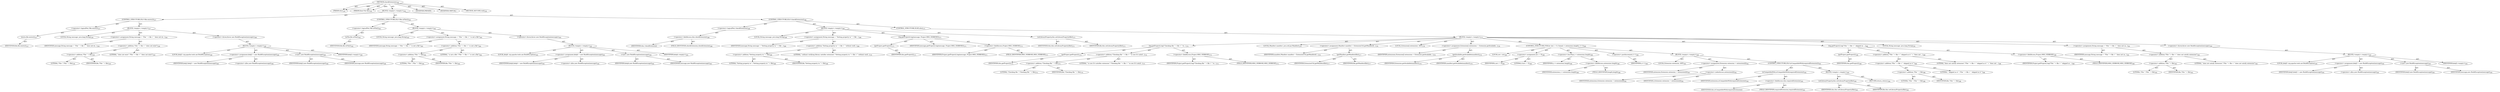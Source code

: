 digraph "checkExtension" {  
"111669149705" [label = <(METHOD,checkExtension)<SUB>256</SUB>> ]
"115964116997" [label = <(PARAM,this)<SUB>256</SUB>> ]
"115964117010" [label = <(PARAM,final File file)<SUB>256</SUB>> ]
"25769803799" [label = <(BLOCK,&lt;empty&gt;,&lt;empty&gt;)<SUB>256</SUB>> ]
"47244640267" [label = <(CONTROL_STRUCTURE,IF,if (!file.exists()))<SUB>257</SUB>> ]
"30064771162" [label = <(&lt;operator&gt;.logicalNot,!file.exists())<SUB>257</SUB>> ]
"30064771163" [label = <(exists,file.exists())<SUB>257</SUB>> ]
"68719476820" [label = <(IDENTIFIER,file,file.exists())<SUB>257</SUB>> ]
"25769803800" [label = <(BLOCK,&lt;empty&gt;,&lt;empty&gt;)<SUB>257</SUB>> ]
"94489280525" [label = <(LOCAL,String message: java.lang.String)<SUB>258</SUB>> ]
"30064771164" [label = <(&lt;operator&gt;.assignment,String message = &quot;File &quot; + file + &quot; does not ex...)<SUB>258</SUB>> ]
"68719476821" [label = <(IDENTIFIER,message,String message = &quot;File &quot; + file + &quot; does not ex...)<SUB>258</SUB>> ]
"30064771165" [label = <(&lt;operator&gt;.addition,&quot;File &quot; + file + &quot; does not exist&quot;)<SUB>259</SUB>> ]
"30064771166" [label = <(&lt;operator&gt;.addition,&quot;File &quot; + file)<SUB>259</SUB>> ]
"90194313231" [label = <(LITERAL,&quot;File &quot;,&quot;File &quot; + file)<SUB>259</SUB>> ]
"68719476822" [label = <(IDENTIFIER,file,&quot;File &quot; + file)<SUB>259</SUB>> ]
"90194313232" [label = <(LITERAL,&quot; does not exist&quot;,&quot;File &quot; + file + &quot; does not exist&quot;)<SUB>259</SUB>> ]
"30064771167" [label = <(&lt;operator&gt;.throw,throw new BuildException(message);)<SUB>260</SUB>> ]
"25769803801" [label = <(BLOCK,&lt;empty&gt;,&lt;empty&gt;)<SUB>260</SUB>> ]
"94489280526" [label = <(LOCAL,$obj3: org.apache.tools.ant.BuildException)<SUB>260</SUB>> ]
"30064771168" [label = <(&lt;operator&gt;.assignment,$obj3 = new BuildException(message))<SUB>260</SUB>> ]
"68719476823" [label = <(IDENTIFIER,$obj3,$obj3 = new BuildException(message))<SUB>260</SUB>> ]
"30064771169" [label = <(&lt;operator&gt;.alloc,new BuildException(message))<SUB>260</SUB>> ]
"30064771170" [label = <(&lt;init&gt;,new BuildException(message))<SUB>260</SUB>> ]
"68719476824" [label = <(IDENTIFIER,$obj3,new BuildException(message))<SUB>260</SUB>> ]
"68719476825" [label = <(IDENTIFIER,message,new BuildException(message))<SUB>260</SUB>> ]
"68719476826" [label = <(IDENTIFIER,$obj3,&lt;empty&gt;)<SUB>260</SUB>> ]
"47244640268" [label = <(CONTROL_STRUCTURE,IF,if (!file.isFile()))<SUB>262</SUB>> ]
"30064771171" [label = <(&lt;operator&gt;.logicalNot,!file.isFile())<SUB>262</SUB>> ]
"30064771172" [label = <(isFile,file.isFile())<SUB>262</SUB>> ]
"68719476827" [label = <(IDENTIFIER,file,file.isFile())<SUB>262</SUB>> ]
"25769803802" [label = <(BLOCK,&lt;empty&gt;,&lt;empty&gt;)<SUB>262</SUB>> ]
"94489280527" [label = <(LOCAL,String message: java.lang.String)<SUB>263</SUB>> ]
"30064771173" [label = <(&lt;operator&gt;.assignment,String message = &quot;File &quot; + file + &quot; is not a file&quot;)<SUB>263</SUB>> ]
"68719476828" [label = <(IDENTIFIER,message,String message = &quot;File &quot; + file + &quot; is not a file&quot;)<SUB>263</SUB>> ]
"30064771174" [label = <(&lt;operator&gt;.addition,&quot;File &quot; + file + &quot; is not a file&quot;)<SUB>264</SUB>> ]
"30064771175" [label = <(&lt;operator&gt;.addition,&quot;File &quot; + file)<SUB>264</SUB>> ]
"90194313233" [label = <(LITERAL,&quot;File &quot;,&quot;File &quot; + file)<SUB>264</SUB>> ]
"68719476829" [label = <(IDENTIFIER,file,&quot;File &quot; + file)<SUB>264</SUB>> ]
"90194313234" [label = <(LITERAL,&quot; is not a file&quot;,&quot;File &quot; + file + &quot; is not a file&quot;)<SUB>264</SUB>> ]
"30064771176" [label = <(&lt;operator&gt;.throw,throw new BuildException(message);)<SUB>265</SUB>> ]
"25769803803" [label = <(BLOCK,&lt;empty&gt;,&lt;empty&gt;)<SUB>265</SUB>> ]
"94489280528" [label = <(LOCAL,$obj4: org.apache.tools.ant.BuildException)<SUB>265</SUB>> ]
"30064771177" [label = <(&lt;operator&gt;.assignment,$obj4 = new BuildException(message))<SUB>265</SUB>> ]
"68719476830" [label = <(IDENTIFIER,$obj4,$obj4 = new BuildException(message))<SUB>265</SUB>> ]
"30064771178" [label = <(&lt;operator&gt;.alloc,new BuildException(message))<SUB>265</SUB>> ]
"30064771179" [label = <(&lt;init&gt;,new BuildException(message))<SUB>265</SUB>> ]
"68719476831" [label = <(IDENTIFIER,$obj4,new BuildException(message))<SUB>265</SUB>> ]
"68719476832" [label = <(IDENTIFIER,message,new BuildException(message))<SUB>265</SUB>> ]
"68719476833" [label = <(IDENTIFIER,$obj4,&lt;empty&gt;)<SUB>265</SUB>> ]
"47244640269" [label = <(CONTROL_STRUCTURE,IF,if (!checkExtension))<SUB>268</SUB>> ]
"30064771180" [label = <(&lt;operator&gt;.logicalNot,!checkExtension)<SUB>268</SUB>> ]
"30064771181" [label = <(&lt;operator&gt;.fieldAccess,this.checkExtension)<SUB>268</SUB>> ]
"68719476834" [label = <(IDENTIFIER,this,!checkExtension)> ]
"55834574869" [label = <(FIELD_IDENTIFIER,checkExtension,checkExtension)<SUB>268</SUB>> ]
"25769803804" [label = <(BLOCK,&lt;empty&gt;,&lt;empty&gt;)<SUB>268</SUB>> ]
"94489280529" [label = <(LOCAL,String message: java.lang.String)<SUB>269</SUB>> ]
"30064771182" [label = <(&lt;operator&gt;.assignment,String message = &quot;Setting property to &quot; + file ...)<SUB>269</SUB>> ]
"68719476835" [label = <(IDENTIFIER,message,String message = &quot;Setting property to &quot; + file ...)<SUB>269</SUB>> ]
"30064771183" [label = <(&lt;operator&gt;.addition,&quot;Setting property to &quot; + file + &quot; without verif...)<SUB>269</SUB>> ]
"30064771184" [label = <(&lt;operator&gt;.addition,&quot;Setting property to &quot; + file)<SUB>269</SUB>> ]
"90194313235" [label = <(LITERAL,&quot;Setting property to &quot;,&quot;Setting property to &quot; + file)<SUB>269</SUB>> ]
"68719476836" [label = <(IDENTIFIER,file,&quot;Setting property to &quot; + file)<SUB>269</SUB>> ]
"90194313236" [label = <(LITERAL,&quot; without verifying library satisfies extension&quot;,&quot;Setting property to &quot; + file + &quot; without verif...)<SUB>270</SUB>> ]
"30064771185" [label = <(log,getProject().log(message, Project.MSG_VERBOSE))<SUB>271</SUB>> ]
"30064771186" [label = <(getProject,getProject())<SUB>271</SUB>> ]
"68719476750" [label = <(IDENTIFIER,this,getProject())<SUB>271</SUB>> ]
"68719476837" [label = <(IDENTIFIER,message,getProject().log(message, Project.MSG_VERBOSE))<SUB>271</SUB>> ]
"30064771187" [label = <(&lt;operator&gt;.fieldAccess,Project.MSG_VERBOSE)<SUB>271</SUB>> ]
"68719476838" [label = <(IDENTIFIER,Project,getProject().log(message, Project.MSG_VERBOSE))<SUB>271</SUB>> ]
"55834574870" [label = <(FIELD_IDENTIFIER,MSG_VERBOSE,MSG_VERBOSE)<SUB>271</SUB>> ]
"30064771188" [label = <(setLibraryProperty,this.setLibraryProperty(file))<SUB>272</SUB>> ]
"68719476751" [label = <(IDENTIFIER,this,this.setLibraryProperty(file))<SUB>272</SUB>> ]
"68719476839" [label = <(IDENTIFIER,file,this.setLibraryProperty(file))<SUB>272</SUB>> ]
"47244640270" [label = <(CONTROL_STRUCTURE,ELSE,else)<SUB>273</SUB>> ]
"25769803805" [label = <(BLOCK,&lt;empty&gt;,&lt;empty&gt;)<SUB>273</SUB>> ]
"30064771189" [label = <(log,getProject().log(&quot;Checking file &quot; + file + &quot; to...)<SUB>274</SUB>> ]
"30064771190" [label = <(getProject,getProject())<SUB>274</SUB>> ]
"68719476752" [label = <(IDENTIFIER,this,getProject())<SUB>274</SUB>> ]
"30064771191" [label = <(&lt;operator&gt;.addition,&quot;Checking file &quot; + file + &quot; to see if it satisf...)<SUB>274</SUB>> ]
"30064771192" [label = <(&lt;operator&gt;.addition,&quot;Checking file &quot; + file)<SUB>274</SUB>> ]
"90194313237" [label = <(LITERAL,&quot;Checking file &quot;,&quot;Checking file &quot; + file)<SUB>274</SUB>> ]
"68719476840" [label = <(IDENTIFIER,file,&quot;Checking file &quot; + file)<SUB>274</SUB>> ]
"90194313238" [label = <(LITERAL,&quot; to see if it satisfies extension&quot;,&quot;Checking file &quot; + file + &quot; to see if it satisf...)<SUB>275</SUB>> ]
"30064771193" [label = <(&lt;operator&gt;.fieldAccess,Project.MSG_VERBOSE)<SUB>275</SUB>> ]
"68719476841" [label = <(IDENTIFIER,Project,getProject().log(&quot;Checking file &quot; + file + &quot; to...)<SUB>275</SUB>> ]
"55834574871" [label = <(FIELD_IDENTIFIER,MSG_VERBOSE,MSG_VERBOSE)<SUB>275</SUB>> ]
"94489280530" [label = <(LOCAL,Manifest manifest: java.util.jar.Manifest)<SUB>276</SUB>> ]
"30064771194" [label = <(&lt;operator&gt;.assignment,Manifest manifest = ExtensionUtil.getManifest(f...)<SUB>276</SUB>> ]
"68719476842" [label = <(IDENTIFIER,manifest,Manifest manifest = ExtensionUtil.getManifest(f...)<SUB>276</SUB>> ]
"30064771195" [label = <(getManifest,getManifest(file))<SUB>277</SUB>> ]
"68719476843" [label = <(IDENTIFIER,ExtensionUtil,getManifest(file))<SUB>277</SUB>> ]
"68719476844" [label = <(IDENTIFIER,file,getManifest(file))<SUB>277</SUB>> ]
"94489280531" [label = <(LOCAL,Extension[] extensions: ANY)<SUB>278</SUB>> ]
"30064771196" [label = <(&lt;operator&gt;.assignment,Extension[] extensions = Extension.getAvailable...)<SUB>278</SUB>> ]
"68719476845" [label = <(IDENTIFIER,extensions,Extension[] extensions = Extension.getAvailable...)<SUB>278</SUB>> ]
"30064771197" [label = <(getAvailable,getAvailable(manifest))<SUB>279</SUB>> ]
"68719476846" [label = <(IDENTIFIER,Extension,getAvailable(manifest))<SUB>279</SUB>> ]
"68719476847" [label = <(IDENTIFIER,manifest,getAvailable(manifest))<SUB>279</SUB>> ]
"47244640271" [label = <(CONTROL_STRUCTURE,FOR,for (int i = 0; Some(i &lt; extensions.length); i++))<SUB>280</SUB>> ]
"94489280532" [label = <(LOCAL,int i: int)<SUB>280</SUB>> ]
"30064771198" [label = <(&lt;operator&gt;.assignment,int i = 0)<SUB>280</SUB>> ]
"68719476848" [label = <(IDENTIFIER,i,int i = 0)<SUB>280</SUB>> ]
"90194313239" [label = <(LITERAL,0,int i = 0)<SUB>280</SUB>> ]
"30064771199" [label = <(&lt;operator&gt;.lessThan,i &lt; extensions.length)<SUB>280</SUB>> ]
"68719476849" [label = <(IDENTIFIER,i,i &lt; extensions.length)<SUB>280</SUB>> ]
"30064771200" [label = <(&lt;operator&gt;.fieldAccess,extensions.length)<SUB>280</SUB>> ]
"68719476850" [label = <(IDENTIFIER,extensions,i &lt; extensions.length)<SUB>280</SUB>> ]
"55834574872" [label = <(FIELD_IDENTIFIER,length,length)<SUB>280</SUB>> ]
"30064771201" [label = <(&lt;operator&gt;.postIncrement,i++)<SUB>280</SUB>> ]
"68719476851" [label = <(IDENTIFIER,i,i++)<SUB>280</SUB>> ]
"25769803806" [label = <(BLOCK,&lt;empty&gt;,&lt;empty&gt;)<SUB>280</SUB>> ]
"94489280533" [label = <(LOCAL,Extension extension: ANY)<SUB>281</SUB>> ]
"30064771202" [label = <(&lt;operator&gt;.assignment,Extension extension = extensions[i])<SUB>281</SUB>> ]
"68719476852" [label = <(IDENTIFIER,extension,Extension extension = extensions[i])<SUB>281</SUB>> ]
"30064771203" [label = <(&lt;operator&gt;.indexAccess,extensions[i])<SUB>281</SUB>> ]
"68719476853" [label = <(IDENTIFIER,extensions,Extension extension = extensions[i])<SUB>281</SUB>> ]
"68719476854" [label = <(IDENTIFIER,i,Extension extension = extensions[i])<SUB>281</SUB>> ]
"47244640272" [label = <(CONTROL_STRUCTURE,IF,if (isCompatibleWith(requiredExtension)))<SUB>282</SUB>> ]
"30064771204" [label = <(isCompatibleWith,isCompatibleWith(requiredExtension))<SUB>282</SUB>> ]
"68719476855" [label = <(IDENTIFIER,extension,isCompatibleWith(requiredExtension))<SUB>282</SUB>> ]
"30064771205" [label = <(&lt;operator&gt;.fieldAccess,this.requiredExtension)<SUB>282</SUB>> ]
"68719476856" [label = <(IDENTIFIER,this,isCompatibleWith(requiredExtension))> ]
"55834574873" [label = <(FIELD_IDENTIFIER,requiredExtension,requiredExtension)<SUB>282</SUB>> ]
"25769803807" [label = <(BLOCK,&lt;empty&gt;,&lt;empty&gt;)<SUB>282</SUB>> ]
"30064771206" [label = <(setLibraryProperty,this.setLibraryProperty(file))<SUB>283</SUB>> ]
"68719476753" [label = <(IDENTIFIER,this,this.setLibraryProperty(file))<SUB>283</SUB>> ]
"68719476857" [label = <(IDENTIFIER,file,this.setLibraryProperty(file))<SUB>283</SUB>> ]
"146028888066" [label = <(RETURN,return;,return;)<SUB>284</SUB>> ]
"30064771207" [label = <(log,getProject().log(&quot;File &quot; + file + &quot; skipped as ...)<SUB>288</SUB>> ]
"30064771208" [label = <(getProject,getProject())<SUB>288</SUB>> ]
"68719476754" [label = <(IDENTIFIER,this,getProject())<SUB>288</SUB>> ]
"30064771209" [label = <(&lt;operator&gt;.addition,&quot;File &quot; + file + &quot; skipped as it &quot; + &quot;does not ...)<SUB>288</SUB>> ]
"30064771210" [label = <(&lt;operator&gt;.addition,&quot;File &quot; + file + &quot; skipped as it &quot;)<SUB>288</SUB>> ]
"30064771211" [label = <(&lt;operator&gt;.addition,&quot;File &quot; + file)<SUB>288</SUB>> ]
"90194313240" [label = <(LITERAL,&quot;File &quot;,&quot;File &quot; + file)<SUB>288</SUB>> ]
"68719476858" [label = <(IDENTIFIER,file,&quot;File &quot; + file)<SUB>288</SUB>> ]
"90194313241" [label = <(LITERAL,&quot; skipped as it &quot;,&quot;File &quot; + file + &quot; skipped as it &quot;)<SUB>288</SUB>> ]
"90194313242" [label = <(LITERAL,&quot;does not satisfy extension&quot;,&quot;File &quot; + file + &quot; skipped as it &quot; + &quot;does not ...)<SUB>289</SUB>> ]
"30064771212" [label = <(&lt;operator&gt;.fieldAccess,Project.MSG_VERBOSE)<SUB>289</SUB>> ]
"68719476859" [label = <(IDENTIFIER,Project,getProject().log(&quot;File &quot; + file + &quot; skipped as ...)<SUB>289</SUB>> ]
"55834574874" [label = <(FIELD_IDENTIFIER,MSG_VERBOSE,MSG_VERBOSE)<SUB>289</SUB>> ]
"94489280534" [label = <(LOCAL,String message: java.lang.String)<SUB>291</SUB>> ]
"30064771213" [label = <(&lt;operator&gt;.assignment,String message = &quot;File &quot; + file + &quot; does not sa...)<SUB>291</SUB>> ]
"68719476860" [label = <(IDENTIFIER,message,String message = &quot;File &quot; + file + &quot; does not sa...)<SUB>291</SUB>> ]
"30064771214" [label = <(&lt;operator&gt;.addition,&quot;File &quot; + file + &quot; does not satisfy extension&quot;)<SUB>292</SUB>> ]
"30064771215" [label = <(&lt;operator&gt;.addition,&quot;File &quot; + file)<SUB>292</SUB>> ]
"90194313243" [label = <(LITERAL,&quot;File &quot;,&quot;File &quot; + file)<SUB>292</SUB>> ]
"68719476861" [label = <(IDENTIFIER,file,&quot;File &quot; + file)<SUB>292</SUB>> ]
"90194313244" [label = <(LITERAL,&quot; does not satisfy extension&quot;,&quot;File &quot; + file + &quot; does not satisfy extension&quot;)<SUB>292</SUB>> ]
"30064771216" [label = <(&lt;operator&gt;.throw,throw new BuildException(message);)<SUB>293</SUB>> ]
"25769803808" [label = <(BLOCK,&lt;empty&gt;,&lt;empty&gt;)<SUB>293</SUB>> ]
"94489280535" [label = <(LOCAL,$obj5: org.apache.tools.ant.BuildException)<SUB>293</SUB>> ]
"30064771217" [label = <(&lt;operator&gt;.assignment,$obj5 = new BuildException(message))<SUB>293</SUB>> ]
"68719476862" [label = <(IDENTIFIER,$obj5,$obj5 = new BuildException(message))<SUB>293</SUB>> ]
"30064771218" [label = <(&lt;operator&gt;.alloc,new BuildException(message))<SUB>293</SUB>> ]
"30064771219" [label = <(&lt;init&gt;,new BuildException(message))<SUB>293</SUB>> ]
"68719476863" [label = <(IDENTIFIER,$obj5,new BuildException(message))<SUB>293</SUB>> ]
"68719476864" [label = <(IDENTIFIER,message,new BuildException(message))<SUB>293</SUB>> ]
"68719476865" [label = <(IDENTIFIER,$obj5,&lt;empty&gt;)<SUB>293</SUB>> ]
"133143986199" [label = <(MODIFIER,PRIVATE)> ]
"133143986200" [label = <(MODIFIER,VIRTUAL)> ]
"128849018889" [label = <(METHOD_RETURN,void)<SUB>256</SUB>> ]
  "111669149705" -> "115964116997"  [ label = "AST: "] 
  "111669149705" -> "115964117010"  [ label = "AST: "] 
  "111669149705" -> "25769803799"  [ label = "AST: "] 
  "111669149705" -> "133143986199"  [ label = "AST: "] 
  "111669149705" -> "133143986200"  [ label = "AST: "] 
  "111669149705" -> "128849018889"  [ label = "AST: "] 
  "25769803799" -> "47244640267"  [ label = "AST: "] 
  "25769803799" -> "47244640268"  [ label = "AST: "] 
  "25769803799" -> "47244640269"  [ label = "AST: "] 
  "47244640267" -> "30064771162"  [ label = "AST: "] 
  "47244640267" -> "25769803800"  [ label = "AST: "] 
  "30064771162" -> "30064771163"  [ label = "AST: "] 
  "30064771163" -> "68719476820"  [ label = "AST: "] 
  "25769803800" -> "94489280525"  [ label = "AST: "] 
  "25769803800" -> "30064771164"  [ label = "AST: "] 
  "25769803800" -> "30064771167"  [ label = "AST: "] 
  "30064771164" -> "68719476821"  [ label = "AST: "] 
  "30064771164" -> "30064771165"  [ label = "AST: "] 
  "30064771165" -> "30064771166"  [ label = "AST: "] 
  "30064771165" -> "90194313232"  [ label = "AST: "] 
  "30064771166" -> "90194313231"  [ label = "AST: "] 
  "30064771166" -> "68719476822"  [ label = "AST: "] 
  "30064771167" -> "25769803801"  [ label = "AST: "] 
  "25769803801" -> "94489280526"  [ label = "AST: "] 
  "25769803801" -> "30064771168"  [ label = "AST: "] 
  "25769803801" -> "30064771170"  [ label = "AST: "] 
  "25769803801" -> "68719476826"  [ label = "AST: "] 
  "30064771168" -> "68719476823"  [ label = "AST: "] 
  "30064771168" -> "30064771169"  [ label = "AST: "] 
  "30064771170" -> "68719476824"  [ label = "AST: "] 
  "30064771170" -> "68719476825"  [ label = "AST: "] 
  "47244640268" -> "30064771171"  [ label = "AST: "] 
  "47244640268" -> "25769803802"  [ label = "AST: "] 
  "30064771171" -> "30064771172"  [ label = "AST: "] 
  "30064771172" -> "68719476827"  [ label = "AST: "] 
  "25769803802" -> "94489280527"  [ label = "AST: "] 
  "25769803802" -> "30064771173"  [ label = "AST: "] 
  "25769803802" -> "30064771176"  [ label = "AST: "] 
  "30064771173" -> "68719476828"  [ label = "AST: "] 
  "30064771173" -> "30064771174"  [ label = "AST: "] 
  "30064771174" -> "30064771175"  [ label = "AST: "] 
  "30064771174" -> "90194313234"  [ label = "AST: "] 
  "30064771175" -> "90194313233"  [ label = "AST: "] 
  "30064771175" -> "68719476829"  [ label = "AST: "] 
  "30064771176" -> "25769803803"  [ label = "AST: "] 
  "25769803803" -> "94489280528"  [ label = "AST: "] 
  "25769803803" -> "30064771177"  [ label = "AST: "] 
  "25769803803" -> "30064771179"  [ label = "AST: "] 
  "25769803803" -> "68719476833"  [ label = "AST: "] 
  "30064771177" -> "68719476830"  [ label = "AST: "] 
  "30064771177" -> "30064771178"  [ label = "AST: "] 
  "30064771179" -> "68719476831"  [ label = "AST: "] 
  "30064771179" -> "68719476832"  [ label = "AST: "] 
  "47244640269" -> "30064771180"  [ label = "AST: "] 
  "47244640269" -> "25769803804"  [ label = "AST: "] 
  "47244640269" -> "47244640270"  [ label = "AST: "] 
  "30064771180" -> "30064771181"  [ label = "AST: "] 
  "30064771181" -> "68719476834"  [ label = "AST: "] 
  "30064771181" -> "55834574869"  [ label = "AST: "] 
  "25769803804" -> "94489280529"  [ label = "AST: "] 
  "25769803804" -> "30064771182"  [ label = "AST: "] 
  "25769803804" -> "30064771185"  [ label = "AST: "] 
  "25769803804" -> "30064771188"  [ label = "AST: "] 
  "30064771182" -> "68719476835"  [ label = "AST: "] 
  "30064771182" -> "30064771183"  [ label = "AST: "] 
  "30064771183" -> "30064771184"  [ label = "AST: "] 
  "30064771183" -> "90194313236"  [ label = "AST: "] 
  "30064771184" -> "90194313235"  [ label = "AST: "] 
  "30064771184" -> "68719476836"  [ label = "AST: "] 
  "30064771185" -> "30064771186"  [ label = "AST: "] 
  "30064771185" -> "68719476837"  [ label = "AST: "] 
  "30064771185" -> "30064771187"  [ label = "AST: "] 
  "30064771186" -> "68719476750"  [ label = "AST: "] 
  "30064771187" -> "68719476838"  [ label = "AST: "] 
  "30064771187" -> "55834574870"  [ label = "AST: "] 
  "30064771188" -> "68719476751"  [ label = "AST: "] 
  "30064771188" -> "68719476839"  [ label = "AST: "] 
  "47244640270" -> "25769803805"  [ label = "AST: "] 
  "25769803805" -> "30064771189"  [ label = "AST: "] 
  "25769803805" -> "94489280530"  [ label = "AST: "] 
  "25769803805" -> "30064771194"  [ label = "AST: "] 
  "25769803805" -> "94489280531"  [ label = "AST: "] 
  "25769803805" -> "30064771196"  [ label = "AST: "] 
  "25769803805" -> "47244640271"  [ label = "AST: "] 
  "25769803805" -> "30064771207"  [ label = "AST: "] 
  "25769803805" -> "94489280534"  [ label = "AST: "] 
  "25769803805" -> "30064771213"  [ label = "AST: "] 
  "25769803805" -> "30064771216"  [ label = "AST: "] 
  "30064771189" -> "30064771190"  [ label = "AST: "] 
  "30064771189" -> "30064771191"  [ label = "AST: "] 
  "30064771189" -> "30064771193"  [ label = "AST: "] 
  "30064771190" -> "68719476752"  [ label = "AST: "] 
  "30064771191" -> "30064771192"  [ label = "AST: "] 
  "30064771191" -> "90194313238"  [ label = "AST: "] 
  "30064771192" -> "90194313237"  [ label = "AST: "] 
  "30064771192" -> "68719476840"  [ label = "AST: "] 
  "30064771193" -> "68719476841"  [ label = "AST: "] 
  "30064771193" -> "55834574871"  [ label = "AST: "] 
  "30064771194" -> "68719476842"  [ label = "AST: "] 
  "30064771194" -> "30064771195"  [ label = "AST: "] 
  "30064771195" -> "68719476843"  [ label = "AST: "] 
  "30064771195" -> "68719476844"  [ label = "AST: "] 
  "30064771196" -> "68719476845"  [ label = "AST: "] 
  "30064771196" -> "30064771197"  [ label = "AST: "] 
  "30064771197" -> "68719476846"  [ label = "AST: "] 
  "30064771197" -> "68719476847"  [ label = "AST: "] 
  "47244640271" -> "94489280532"  [ label = "AST: "] 
  "47244640271" -> "30064771198"  [ label = "AST: "] 
  "47244640271" -> "30064771199"  [ label = "AST: "] 
  "47244640271" -> "30064771201"  [ label = "AST: "] 
  "47244640271" -> "25769803806"  [ label = "AST: "] 
  "30064771198" -> "68719476848"  [ label = "AST: "] 
  "30064771198" -> "90194313239"  [ label = "AST: "] 
  "30064771199" -> "68719476849"  [ label = "AST: "] 
  "30064771199" -> "30064771200"  [ label = "AST: "] 
  "30064771200" -> "68719476850"  [ label = "AST: "] 
  "30064771200" -> "55834574872"  [ label = "AST: "] 
  "30064771201" -> "68719476851"  [ label = "AST: "] 
  "25769803806" -> "94489280533"  [ label = "AST: "] 
  "25769803806" -> "30064771202"  [ label = "AST: "] 
  "25769803806" -> "47244640272"  [ label = "AST: "] 
  "30064771202" -> "68719476852"  [ label = "AST: "] 
  "30064771202" -> "30064771203"  [ label = "AST: "] 
  "30064771203" -> "68719476853"  [ label = "AST: "] 
  "30064771203" -> "68719476854"  [ label = "AST: "] 
  "47244640272" -> "30064771204"  [ label = "AST: "] 
  "47244640272" -> "25769803807"  [ label = "AST: "] 
  "30064771204" -> "68719476855"  [ label = "AST: "] 
  "30064771204" -> "30064771205"  [ label = "AST: "] 
  "30064771205" -> "68719476856"  [ label = "AST: "] 
  "30064771205" -> "55834574873"  [ label = "AST: "] 
  "25769803807" -> "30064771206"  [ label = "AST: "] 
  "25769803807" -> "146028888066"  [ label = "AST: "] 
  "30064771206" -> "68719476753"  [ label = "AST: "] 
  "30064771206" -> "68719476857"  [ label = "AST: "] 
  "30064771207" -> "30064771208"  [ label = "AST: "] 
  "30064771207" -> "30064771209"  [ label = "AST: "] 
  "30064771207" -> "30064771212"  [ label = "AST: "] 
  "30064771208" -> "68719476754"  [ label = "AST: "] 
  "30064771209" -> "30064771210"  [ label = "AST: "] 
  "30064771209" -> "90194313242"  [ label = "AST: "] 
  "30064771210" -> "30064771211"  [ label = "AST: "] 
  "30064771210" -> "90194313241"  [ label = "AST: "] 
  "30064771211" -> "90194313240"  [ label = "AST: "] 
  "30064771211" -> "68719476858"  [ label = "AST: "] 
  "30064771212" -> "68719476859"  [ label = "AST: "] 
  "30064771212" -> "55834574874"  [ label = "AST: "] 
  "30064771213" -> "68719476860"  [ label = "AST: "] 
  "30064771213" -> "30064771214"  [ label = "AST: "] 
  "30064771214" -> "30064771215"  [ label = "AST: "] 
  "30064771214" -> "90194313244"  [ label = "AST: "] 
  "30064771215" -> "90194313243"  [ label = "AST: "] 
  "30064771215" -> "68719476861"  [ label = "AST: "] 
  "30064771216" -> "25769803808"  [ label = "AST: "] 
  "25769803808" -> "94489280535"  [ label = "AST: "] 
  "25769803808" -> "30064771217"  [ label = "AST: "] 
  "25769803808" -> "30064771219"  [ label = "AST: "] 
  "25769803808" -> "68719476865"  [ label = "AST: "] 
  "30064771217" -> "68719476862"  [ label = "AST: "] 
  "30064771217" -> "30064771218"  [ label = "AST: "] 
  "30064771219" -> "68719476863"  [ label = "AST: "] 
  "30064771219" -> "68719476864"  [ label = "AST: "] 
  "111669149705" -> "115964116997"  [ label = "DDG: "] 
  "111669149705" -> "115964117010"  [ label = "DDG: "] 
}
